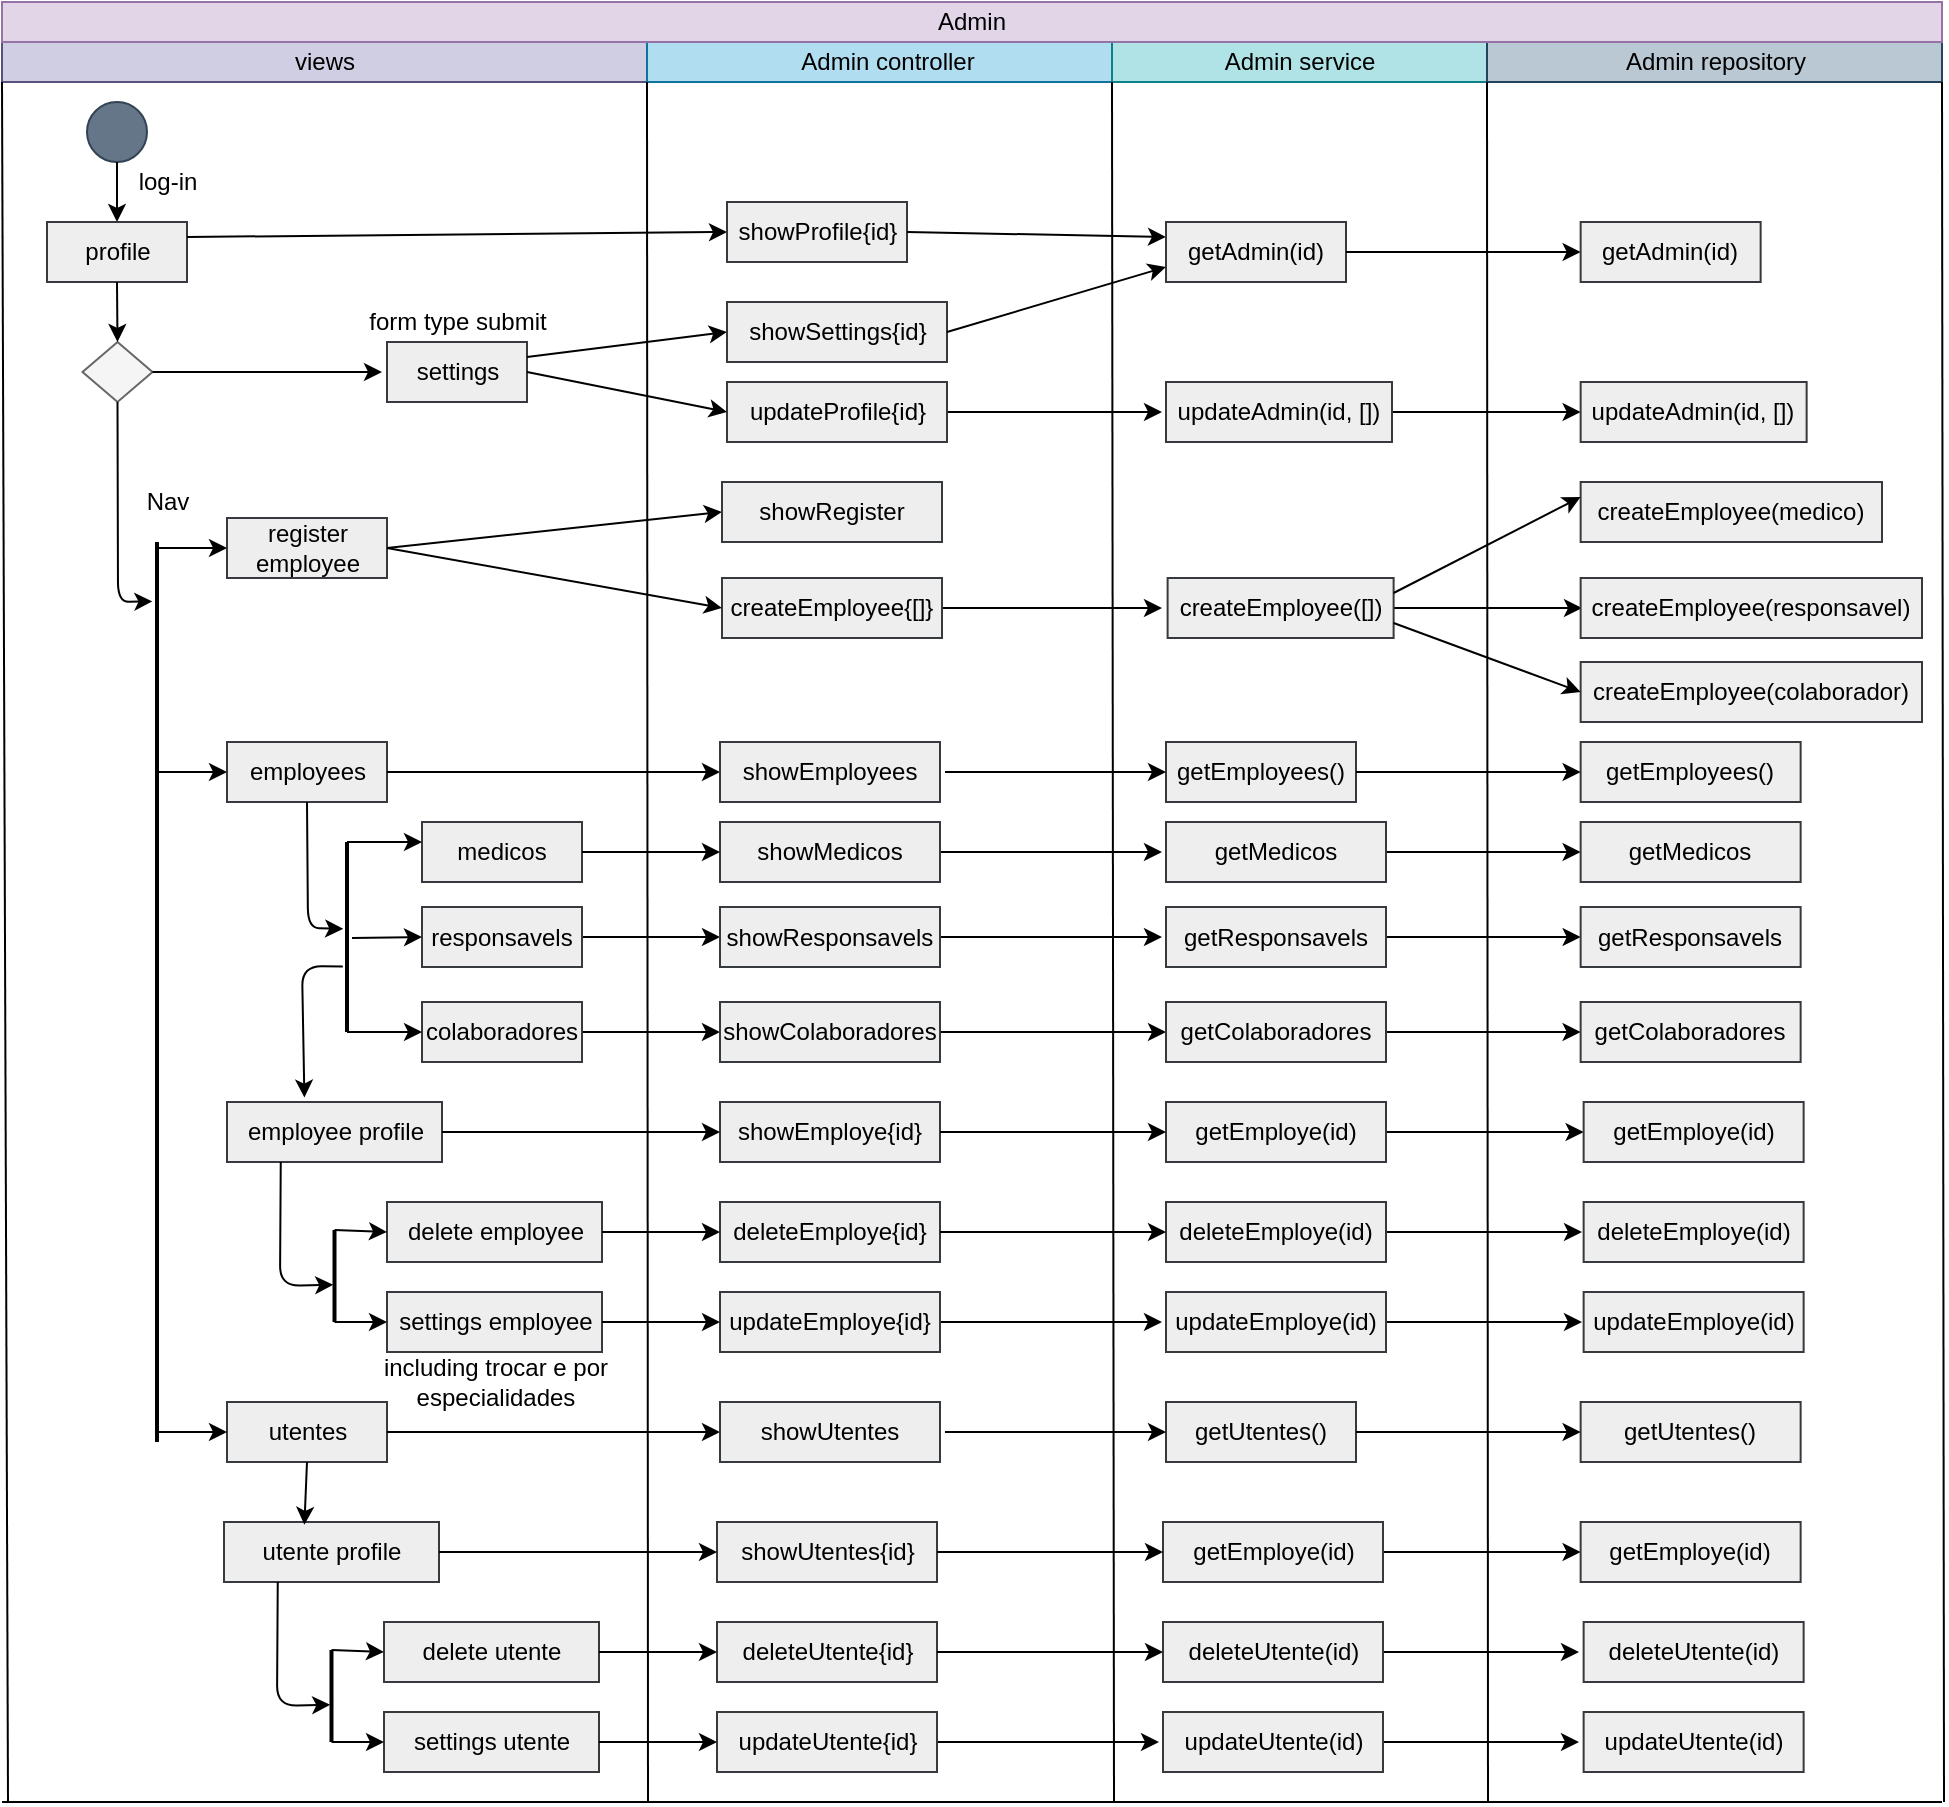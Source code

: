 <mxfile version="14.4.3" type="device"><diagram id="2-phi9sYrRjVBP8MSBGo" name="Page-1"><mxGraphModel dx="1730" dy="913" grid="1" gridSize="10" guides="1" tooltips="1" connect="1" arrows="1" fold="1" page="1" pageScale="1" pageWidth="980" pageHeight="1390" math="0" shadow="0"><root><mxCell id="0"/><mxCell id="1" parent="0"/><mxCell id="h5SkkBFvqVnmK_SOStSr-1" value="" style="ellipse;whiteSpace=wrap;html=1;aspect=fixed;fillColor=#647687;strokeColor=#314354;fontColor=#ffffff;" parent="1" vertex="1"><mxGeometry x="47.5" y="70" width="30" height="30" as="geometry"/></mxCell><mxCell id="h5SkkBFvqVnmK_SOStSr-2" value="" style="endArrow=classic;html=1;exitX=0.5;exitY=1;exitDx=0;exitDy=0;" parent="1" source="h5SkkBFvqVnmK_SOStSr-1" target="h5SkkBFvqVnmK_SOStSr-11" edge="1"><mxGeometry width="50" height="50" relative="1" as="geometry"><mxPoint x="177.5" y="290" as="sourcePoint"/><mxPoint x="62.5" y="170" as="targetPoint"/></mxGeometry></mxCell><mxCell id="h5SkkBFvqVnmK_SOStSr-5" value="log-in" style="text;html=1;strokeColor=none;fillColor=none;align=center;verticalAlign=middle;whiteSpace=wrap;rounded=0;" parent="1" vertex="1"><mxGeometry x="67.5" y="100" width="40" height="20" as="geometry"/></mxCell><mxCell id="h5SkkBFvqVnmK_SOStSr-11" value="profile" style="text;html=1;align=center;verticalAlign=middle;whiteSpace=wrap;rounded=0;fillColor=#eeeeee;strokeColor=#36393d;" parent="1" vertex="1"><mxGeometry x="27.5" y="130" width="70" height="30" as="geometry"/></mxCell><mxCell id="h5SkkBFvqVnmK_SOStSr-15" value="settings" style="text;html=1;align=center;verticalAlign=middle;whiteSpace=wrap;rounded=0;fillColor=#eeeeee;strokeColor=#36393d;" parent="1" vertex="1"><mxGeometry x="197.5" y="190" width="70" height="30" as="geometry"/></mxCell><mxCell id="h5SkkBFvqVnmK_SOStSr-22" value="employees" style="text;html=1;align=center;verticalAlign=middle;whiteSpace=wrap;rounded=0;fillColor=#eeeeee;strokeColor=#36393d;" parent="1" vertex="1"><mxGeometry x="117.5" y="390" width="80" height="30" as="geometry"/></mxCell><mxCell id="h5SkkBFvqVnmK_SOStSr-25" value="Nav" style="text;html=1;strokeColor=none;fillColor=none;align=center;verticalAlign=middle;whiteSpace=wrap;rounded=0;" parent="1" vertex="1"><mxGeometry x="67.5" y="260" width="40" height="20" as="geometry"/></mxCell><mxCell id="yIxv5fbwPYmy6-Yuywqu-2" value="" style="rhombus;whiteSpace=wrap;html=1;fillColor=#f5f5f5;strokeColor=#666666;fontColor=#333333;" parent="1" vertex="1"><mxGeometry x="45.25" y="190" width="35" height="30" as="geometry"/></mxCell><mxCell id="yIxv5fbwPYmy6-Yuywqu-3" value="" style="endArrow=classic;html=1;exitX=0.5;exitY=1;exitDx=0;exitDy=0;entryX=0.5;entryY=0;entryDx=0;entryDy=0;" parent="1" source="h5SkkBFvqVnmK_SOStSr-11" target="yIxv5fbwPYmy6-Yuywqu-2" edge="1"><mxGeometry width="50" height="50" relative="1" as="geometry"><mxPoint x="447.5" y="320" as="sourcePoint"/><mxPoint x="497.5" y="270" as="targetPoint"/></mxGeometry></mxCell><mxCell id="yIxv5fbwPYmy6-Yuywqu-4" value="" style="endArrow=classic;html=1;exitX=1;exitY=0.5;exitDx=0;exitDy=0;" parent="1" source="yIxv5fbwPYmy6-Yuywqu-2" edge="1"><mxGeometry width="50" height="50" relative="1" as="geometry"><mxPoint x="447.75" y="280" as="sourcePoint"/><mxPoint x="195" y="205" as="targetPoint"/></mxGeometry></mxCell><mxCell id="yIxv5fbwPYmy6-Yuywqu-5" value="" style="endArrow=classic;html=1;exitX=0.5;exitY=1;exitDx=0;exitDy=0;entryX=0.066;entryY=0.73;entryDx=0;entryDy=0;entryPerimeter=0;" parent="1" source="yIxv5fbwPYmy6-Yuywqu-2" edge="1" target="yIxv5fbwPYmy6-Yuywqu-85"><mxGeometry width="50" height="50" relative="1" as="geometry"><mxPoint x="447.5" y="320" as="sourcePoint"/><mxPoint x="77.5" y="550" as="targetPoint"/><Array as="points"><mxPoint x="63" y="320"/></Array></mxGeometry></mxCell><mxCell id="yIxv5fbwPYmy6-Yuywqu-12" value="&lt;font&gt;views&lt;/font&gt;" style="text;html=1;strokeColor=#56517e;align=center;verticalAlign=middle;whiteSpace=wrap;rounded=0;fillColor=#d0cee2;" parent="1" vertex="1"><mxGeometry x="5" y="40" width="322.5" height="20" as="geometry"/></mxCell><mxCell id="yIxv5fbwPYmy6-Yuywqu-13" value="Admin controller" style="text;html=1;strokeColor=#10739e;align=center;verticalAlign=middle;whiteSpace=wrap;rounded=0;fillColor=#b1ddf0;" parent="1" vertex="1"><mxGeometry x="327.5" y="40" width="240" height="20" as="geometry"/></mxCell><mxCell id="yIxv5fbwPYmy6-Yuywqu-14" value="Admin service" style="text;html=1;strokeColor=#0e8088;align=center;verticalAlign=middle;whiteSpace=wrap;rounded=0;fillColor=#b0e3e6;" parent="1" vertex="1"><mxGeometry x="560" y="40" width="187.5" height="20" as="geometry"/></mxCell><mxCell id="yIxv5fbwPYmy6-Yuywqu-15" value="Admin repository" style="text;html=1;strokeColor=#23445d;align=center;verticalAlign=middle;whiteSpace=wrap;rounded=0;fillColor=#bac8d3;" parent="1" vertex="1"><mxGeometry x="747.5" y="40" width="227.5" height="20" as="geometry"/></mxCell><mxCell id="yIxv5fbwPYmy6-Yuywqu-16" value="" style="endArrow=classic;html=1;fontColor=#000000;exitX=1;exitY=0.25;exitDx=0;exitDy=0;entryX=0;entryY=0.5;entryDx=0;entryDy=0;" parent="1" source="h5SkkBFvqVnmK_SOStSr-11" target="yIxv5fbwPYmy6-Yuywqu-17" edge="1"><mxGeometry width="50" height="50" relative="1" as="geometry"><mxPoint x="417.5" y="270" as="sourcePoint"/><mxPoint x="327.5" y="130" as="targetPoint"/></mxGeometry></mxCell><mxCell id="yIxv5fbwPYmy6-Yuywqu-17" value="showProfile{id}" style="text;html=1;align=center;verticalAlign=middle;whiteSpace=wrap;rounded=0;fillColor=#eeeeee;strokeColor=#36393d;" parent="1" vertex="1"><mxGeometry x="367.5" y="120" width="90" height="30" as="geometry"/></mxCell><mxCell id="yIxv5fbwPYmy6-Yuywqu-18" value="" style="endArrow=classic;html=1;fontColor=#000000;exitX=1;exitY=0.5;exitDx=0;exitDy=0;entryX=0;entryY=0.25;entryDx=0;entryDy=0;" parent="1" source="yIxv5fbwPYmy6-Yuywqu-17" target="yIxv5fbwPYmy6-Yuywqu-19" edge="1"><mxGeometry width="50" height="50" relative="1" as="geometry"><mxPoint x="457.5" y="270" as="sourcePoint"/><mxPoint x="527.5" y="135" as="targetPoint"/></mxGeometry></mxCell><mxCell id="yIxv5fbwPYmy6-Yuywqu-19" value="getAdmin(id)" style="text;html=1;align=center;verticalAlign=middle;whiteSpace=wrap;rounded=0;fillColor=#eeeeee;strokeColor=#36393d;" parent="1" vertex="1"><mxGeometry x="587" y="130" width="90" height="30" as="geometry"/></mxCell><mxCell id="yIxv5fbwPYmy6-Yuywqu-21" value="" style="endArrow=classic;html=1;fontColor=#000000;exitX=1;exitY=0.5;exitDx=0;exitDy=0;entryX=0;entryY=0.5;entryDx=0;entryDy=0;" parent="1" source="yIxv5fbwPYmy6-Yuywqu-19" target="yIxv5fbwPYmy6-Yuywqu-61" edge="1"><mxGeometry width="50" height="50" relative="1" as="geometry"><mxPoint x="530" y="145" as="sourcePoint"/><mxPoint x="750" y="145" as="targetPoint"/></mxGeometry></mxCell><mxCell id="yIxv5fbwPYmy6-Yuywqu-22" value="" style="endArrow=none;html=1;fontColor=#000000;exitX=0;exitY=1;exitDx=0;exitDy=0;" parent="1" source="yIxv5fbwPYmy6-Yuywqu-13" edge="1"><mxGeometry width="50" height="50" relative="1" as="geometry"><mxPoint x="457.5" y="270" as="sourcePoint"/><mxPoint x="328" y="920" as="targetPoint"/></mxGeometry></mxCell><mxCell id="yIxv5fbwPYmy6-Yuywqu-26" value="showSettings{id}" style="text;html=1;align=center;verticalAlign=middle;whiteSpace=wrap;rounded=0;fillColor=#eeeeee;strokeColor=#36393d;" parent="1" vertex="1"><mxGeometry x="367.5" y="170" width="110" height="30" as="geometry"/></mxCell><mxCell id="yIxv5fbwPYmy6-Yuywqu-27" value="" style="endArrow=classic;html=1;fontColor=#000000;exitX=1;exitY=0.25;exitDx=0;exitDy=0;entryX=0;entryY=0.5;entryDx=0;entryDy=0;" parent="1" source="h5SkkBFvqVnmK_SOStSr-15" target="yIxv5fbwPYmy6-Yuywqu-26" edge="1"><mxGeometry width="50" height="50" relative="1" as="geometry"><mxPoint x="457.5" y="270" as="sourcePoint"/><mxPoint x="507.5" y="220" as="targetPoint"/></mxGeometry></mxCell><mxCell id="yIxv5fbwPYmy6-Yuywqu-28" value="" style="endArrow=classic;html=1;fontColor=#000000;exitX=1;exitY=0.5;exitDx=0;exitDy=0;entryX=0;entryY=0.75;entryDx=0;entryDy=0;" parent="1" source="yIxv5fbwPYmy6-Yuywqu-26" target="yIxv5fbwPYmy6-Yuywqu-19" edge="1"><mxGeometry width="50" height="50" relative="1" as="geometry"><mxPoint x="540" y="185" as="sourcePoint"/><mxPoint x="570" y="220" as="targetPoint"/></mxGeometry></mxCell><mxCell id="Un287CKuBhfxchyGyEUu-1" style="edgeStyle=orthogonalEdgeStyle;rounded=0;orthogonalLoop=1;jettySize=auto;html=1;" edge="1" parent="1" source="yIxv5fbwPYmy6-Yuywqu-30"><mxGeometry relative="1" as="geometry"><mxPoint x="585" y="225" as="targetPoint"/></mxGeometry></mxCell><mxCell id="yIxv5fbwPYmy6-Yuywqu-30" value="updateProfile{id}" style="text;html=1;align=center;verticalAlign=middle;whiteSpace=wrap;rounded=0;fillColor=#eeeeee;strokeColor=#36393d;" parent="1" vertex="1"><mxGeometry x="367.5" y="210" width="110" height="30" as="geometry"/></mxCell><mxCell id="yIxv5fbwPYmy6-Yuywqu-31" value="" style="endArrow=classic;html=1;fontColor=#000000;exitX=1;exitY=0.5;exitDx=0;exitDy=0;entryX=0;entryY=0.5;entryDx=0;entryDy=0;" parent="1" source="h5SkkBFvqVnmK_SOStSr-15" target="yIxv5fbwPYmy6-Yuywqu-30" edge="1"><mxGeometry width="50" height="50" relative="1" as="geometry"><mxPoint x="457.5" y="270" as="sourcePoint"/><mxPoint x="507.5" y="220" as="targetPoint"/></mxGeometry></mxCell><mxCell id="Un287CKuBhfxchyGyEUu-2" style="edgeStyle=orthogonalEdgeStyle;rounded=0;orthogonalLoop=1;jettySize=auto;html=1;entryX=0;entryY=0.5;entryDx=0;entryDy=0;" edge="1" parent="1" source="yIxv5fbwPYmy6-Yuywqu-32" target="Un287CKuBhfxchyGyEUu-3"><mxGeometry relative="1" as="geometry"><mxPoint x="785" y="225" as="targetPoint"/></mxGeometry></mxCell><mxCell id="yIxv5fbwPYmy6-Yuywqu-32" value="updateAdmin(id, [])" style="text;html=1;align=center;verticalAlign=middle;whiteSpace=wrap;rounded=0;fillColor=#eeeeee;strokeColor=#36393d;" parent="1" vertex="1"><mxGeometry x="587" y="210" width="113" height="30" as="geometry"/></mxCell><mxCell id="yIxv5fbwPYmy6-Yuywqu-36" value="form type submit" style="text;html=1;strokeColor=none;fillColor=none;align=center;verticalAlign=middle;whiteSpace=wrap;rounded=0;fontColor=#000000;" parent="1" vertex="1"><mxGeometry x="182.5" y="170" width="100" height="20" as="geometry"/></mxCell><mxCell id="yIxv5fbwPYmy6-Yuywqu-61" value="getAdmin(id)" style="text;html=1;align=center;verticalAlign=middle;whiteSpace=wrap;rounded=0;fillColor=#eeeeee;strokeColor=#36393d;" parent="1" vertex="1"><mxGeometry x="794.32" y="130" width="90" height="30" as="geometry"/></mxCell><mxCell id="yIxv5fbwPYmy6-Yuywqu-67" value="" style="endArrow=none;html=1;fontColor=#000000;exitX=0;exitY=1;exitDx=0;exitDy=0;" parent="1" edge="1"><mxGeometry width="50" height="50" relative="1" as="geometry"><mxPoint x="560" y="60" as="sourcePoint"/><mxPoint x="561" y="920" as="targetPoint"/></mxGeometry></mxCell><mxCell id="yIxv5fbwPYmy6-Yuywqu-68" value="" style="endArrow=none;html=1;fontColor=#000000;exitX=0;exitY=1;exitDx=0;exitDy=0;" parent="1" edge="1"><mxGeometry width="50" height="50" relative="1" as="geometry"><mxPoint x="747.5" y="60" as="sourcePoint"/><mxPoint x="748" y="920" as="targetPoint"/></mxGeometry></mxCell><mxCell id="yIxv5fbwPYmy6-Yuywqu-69" value="" style="endArrow=none;html=1;fontColor=#000000;exitX=0;exitY=1;exitDx=0;exitDy=0;" parent="1" edge="1"><mxGeometry width="50" height="50" relative="1" as="geometry"><mxPoint x="975" y="60" as="sourcePoint"/><mxPoint x="976" y="920" as="targetPoint"/></mxGeometry></mxCell><mxCell id="yIxv5fbwPYmy6-Yuywqu-70" value="" style="endArrow=none;html=1;fontColor=#000000;exitX=0;exitY=1;exitDx=0;exitDy=0;" parent="1" edge="1"><mxGeometry width="50" height="50" relative="1" as="geometry"><mxPoint x="5" y="60" as="sourcePoint"/><mxPoint x="8" y="920" as="targetPoint"/></mxGeometry></mxCell><mxCell id="yIxv5fbwPYmy6-Yuywqu-85" value="" style="line;strokeWidth=2;direction=south;html=1;" parent="1" vertex="1"><mxGeometry x="77.5" y="290" width="10" height="450" as="geometry"/></mxCell><mxCell id="yIxv5fbwPYmy6-Yuywqu-120" value="" style="endArrow=classic;html=1;fontColor=#000000;entryX=0;entryY=0.5;entryDx=0;entryDy=0;" parent="1" target="h5SkkBFvqVnmK_SOStSr-22" edge="1"><mxGeometry width="50" height="50" relative="1" as="geometry"><mxPoint x="83" y="405" as="sourcePoint"/><mxPoint x="496.5" y="390" as="targetPoint"/></mxGeometry></mxCell><mxCell id="yIxv5fbwPYmy6-Yuywqu-121" value="" style="endArrow=classic;html=1;fontColor=#000000;exitX=1;exitY=0.5;exitDx=0;exitDy=0;entryX=0;entryY=0.5;entryDx=0;entryDy=0;" parent="1" source="h5SkkBFvqVnmK_SOStSr-22" target="yIxv5fbwPYmy6-Yuywqu-122" edge="1"><mxGeometry width="50" height="50" relative="1" as="geometry"><mxPoint x="446.5" y="440" as="sourcePoint"/><mxPoint x="356.5" y="405" as="targetPoint"/></mxGeometry></mxCell><mxCell id="yIxv5fbwPYmy6-Yuywqu-122" value="showEmployees" style="text;html=1;align=center;verticalAlign=middle;whiteSpace=wrap;rounded=0;fillColor=#eeeeee;strokeColor=#36393d;" parent="1" vertex="1"><mxGeometry x="364" y="390" width="110" height="30" as="geometry"/></mxCell><mxCell id="yIxv5fbwPYmy6-Yuywqu-124" value="getEmployees()" style="text;html=1;align=center;verticalAlign=middle;whiteSpace=wrap;rounded=0;fillColor=#eeeeee;strokeColor=#36393d;" parent="1" vertex="1"><mxGeometry x="587" y="390" width="95" height="30" as="geometry"/></mxCell><mxCell id="yIxv5fbwPYmy6-Yuywqu-125" value="" style="endArrow=classic;html=1;fontColor=#000000;entryX=0;entryY=0.5;entryDx=0;entryDy=0;" parent="1" target="yIxv5fbwPYmy6-Yuywqu-124" edge="1"><mxGeometry width="50" height="50" relative="1" as="geometry"><mxPoint x="476.5" y="405" as="sourcePoint"/><mxPoint x="549" y="300" as="targetPoint"/></mxGeometry></mxCell><mxCell id="yIxv5fbwPYmy6-Yuywqu-126" value="getEmployees()" style="text;html=1;align=center;verticalAlign=middle;whiteSpace=wrap;rounded=0;fillColor=#eeeeee;strokeColor=#36393d;" parent="1" vertex="1"><mxGeometry x="794.32" y="390" width="110" height="30" as="geometry"/></mxCell><mxCell id="yIxv5fbwPYmy6-Yuywqu-127" value="" style="endArrow=classic;html=1;fontColor=#000000;exitX=1;exitY=0.5;exitDx=0;exitDy=0;entryX=0;entryY=0.5;entryDx=0;entryDy=0;" parent="1" source="yIxv5fbwPYmy6-Yuywqu-124" target="yIxv5fbwPYmy6-Yuywqu-126" edge="1"><mxGeometry width="50" height="50" relative="1" as="geometry"><mxPoint x="499" y="350" as="sourcePoint"/><mxPoint x="549" y="300" as="targetPoint"/></mxGeometry></mxCell><mxCell id="yIxv5fbwPYmy6-Yuywqu-205" value="" style="endArrow=none;html=1;fontColor=#000000;" parent="1" edge="1"><mxGeometry width="50" height="50" relative="1" as="geometry"><mxPoint x="5" y="920" as="sourcePoint"/><mxPoint x="975" y="920" as="targetPoint"/></mxGeometry></mxCell><mxCell id="yIxv5fbwPYmy6-Yuywqu-206" value="Admin" style="text;html=1;strokeColor=#9673a6;fillColor=#e1d5e7;align=center;verticalAlign=middle;whiteSpace=wrap;rounded=0;" parent="1" vertex="1"><mxGeometry x="5" y="20" width="970" height="20" as="geometry"/></mxCell><mxCell id="Un287CKuBhfxchyGyEUu-3" value="updateAdmin(id, [])" style="text;html=1;align=center;verticalAlign=middle;whiteSpace=wrap;rounded=0;fillColor=#eeeeee;strokeColor=#36393d;" vertex="1" parent="1"><mxGeometry x="794.32" y="210" width="113" height="30" as="geometry"/></mxCell><mxCell id="Un287CKuBhfxchyGyEUu-13" value="register employee" style="text;html=1;align=center;verticalAlign=middle;whiteSpace=wrap;rounded=0;fillColor=#eeeeee;strokeColor=#36393d;" vertex="1" parent="1"><mxGeometry x="117.5" y="278" width="80" height="30" as="geometry"/></mxCell><mxCell id="Un287CKuBhfxchyGyEUu-15" value="" style="endArrow=classic;html=1;fontColor=#000000;entryX=0;entryY=0.5;entryDx=0;entryDy=0;" edge="1" parent="1" target="Un287CKuBhfxchyGyEUu-13"><mxGeometry width="50" height="50" relative="1" as="geometry"><mxPoint x="83" y="293" as="sourcePoint"/><mxPoint x="496.5" y="278" as="targetPoint"/></mxGeometry></mxCell><mxCell id="Un287CKuBhfxchyGyEUu-16" value="" style="endArrow=classic;html=1;fontColor=#000000;exitX=1;exitY=0.5;exitDx=0;exitDy=0;entryX=0;entryY=0.5;entryDx=0;entryDy=0;" edge="1" parent="1" source="Un287CKuBhfxchyGyEUu-13" target="Un287CKuBhfxchyGyEUu-17"><mxGeometry width="50" height="50" relative="1" as="geometry"><mxPoint x="446.5" y="328" as="sourcePoint"/><mxPoint x="356.5" y="293" as="targetPoint"/></mxGeometry></mxCell><mxCell id="Un287CKuBhfxchyGyEUu-17" value="showRegister" style="text;html=1;align=center;verticalAlign=middle;whiteSpace=wrap;rounded=0;fillColor=#eeeeee;strokeColor=#36393d;" vertex="1" parent="1"><mxGeometry x="365" y="260" width="110" height="30" as="geometry"/></mxCell><mxCell id="Un287CKuBhfxchyGyEUu-28" style="edgeStyle=orthogonalEdgeStyle;rounded=0;orthogonalLoop=1;jettySize=auto;html=1;" edge="1" parent="1" source="Un287CKuBhfxchyGyEUu-24"><mxGeometry relative="1" as="geometry"><mxPoint x="585" y="323" as="targetPoint"/></mxGeometry></mxCell><mxCell id="Un287CKuBhfxchyGyEUu-24" value="createEmployee{[]}" style="text;html=1;align=center;verticalAlign=middle;whiteSpace=wrap;rounded=0;fillColor=#eeeeee;strokeColor=#36393d;" vertex="1" parent="1"><mxGeometry x="365" y="308" width="110" height="30" as="geometry"/></mxCell><mxCell id="Un287CKuBhfxchyGyEUu-26" value="" style="endArrow=classic;html=1;exitX=1;exitY=0.5;exitDx=0;exitDy=0;entryX=0;entryY=0.5;entryDx=0;entryDy=0;" edge="1" parent="1" source="Un287CKuBhfxchyGyEUu-13" target="Un287CKuBhfxchyGyEUu-24"><mxGeometry width="50" height="50" relative="1" as="geometry"><mxPoint x="455" y="320" as="sourcePoint"/><mxPoint x="505" y="270" as="targetPoint"/></mxGeometry></mxCell><mxCell id="Un287CKuBhfxchyGyEUu-31" style="edgeStyle=orthogonalEdgeStyle;rounded=0;orthogonalLoop=1;jettySize=auto;html=1;entryX=0.004;entryY=0.5;entryDx=0;entryDy=0;entryPerimeter=0;" edge="1" parent="1" source="Un287CKuBhfxchyGyEUu-27" target="Un287CKuBhfxchyGyEUu-32"><mxGeometry relative="1" as="geometry"><mxPoint x="785" y="323" as="targetPoint"/></mxGeometry></mxCell><mxCell id="Un287CKuBhfxchyGyEUu-27" value="createEmployee([])" style="text;html=1;align=center;verticalAlign=middle;whiteSpace=wrap;rounded=0;fillColor=#eeeeee;strokeColor=#36393d;" vertex="1" parent="1"><mxGeometry x="587.81" y="308" width="113" height="30" as="geometry"/></mxCell><mxCell id="Un287CKuBhfxchyGyEUu-30" value="createEmployee(medico)" style="text;html=1;align=center;verticalAlign=middle;whiteSpace=wrap;rounded=0;fillColor=#eeeeee;strokeColor=#36393d;" vertex="1" parent="1"><mxGeometry x="794.32" y="260" width="150.68" height="30" as="geometry"/></mxCell><mxCell id="Un287CKuBhfxchyGyEUu-32" value="createEmployee(responsavel)" style="text;html=1;align=center;verticalAlign=middle;whiteSpace=wrap;rounded=0;fillColor=#eeeeee;strokeColor=#36393d;" vertex="1" parent="1"><mxGeometry x="794.32" y="308" width="170.68" height="30" as="geometry"/></mxCell><mxCell id="Un287CKuBhfxchyGyEUu-33" value="createEmployee(colaborador)" style="text;html=1;align=center;verticalAlign=middle;whiteSpace=wrap;rounded=0;fillColor=#eeeeee;strokeColor=#36393d;" vertex="1" parent="1"><mxGeometry x="794.32" y="350" width="170.68" height="30" as="geometry"/></mxCell><mxCell id="Un287CKuBhfxchyGyEUu-34" value="" style="endArrow=classic;html=1;exitX=1;exitY=0.25;exitDx=0;exitDy=0;entryX=0;entryY=0.25;entryDx=0;entryDy=0;" edge="1" parent="1" source="Un287CKuBhfxchyGyEUu-27" target="Un287CKuBhfxchyGyEUu-30"><mxGeometry width="50" height="50" relative="1" as="geometry"><mxPoint x="605" y="330" as="sourcePoint"/><mxPoint x="655" y="280" as="targetPoint"/></mxGeometry></mxCell><mxCell id="Un287CKuBhfxchyGyEUu-35" value="" style="endArrow=classic;html=1;exitX=1;exitY=0.75;exitDx=0;exitDy=0;entryX=0;entryY=0.5;entryDx=0;entryDy=0;" edge="1" parent="1" source="Un287CKuBhfxchyGyEUu-27" target="Un287CKuBhfxchyGyEUu-33"><mxGeometry width="50" height="50" relative="1" as="geometry"><mxPoint x="605" y="330" as="sourcePoint"/><mxPoint x="655" y="280" as="targetPoint"/></mxGeometry></mxCell><mxCell id="Un287CKuBhfxchyGyEUu-37" value="" style="line;strokeWidth=2;direction=south;html=1;" vertex="1" parent="1"><mxGeometry x="172.5" y="440" width="10" height="95" as="geometry"/></mxCell><mxCell id="Un287CKuBhfxchyGyEUu-38" value="medicos" style="text;html=1;align=center;verticalAlign=middle;whiteSpace=wrap;rounded=0;fillColor=#eeeeee;strokeColor=#36393d;" vertex="1" parent="1"><mxGeometry x="215" y="430" width="80" height="30" as="geometry"/></mxCell><mxCell id="Un287CKuBhfxchyGyEUu-55" style="edgeStyle=orthogonalEdgeStyle;rounded=0;orthogonalLoop=1;jettySize=auto;html=1;entryX=0;entryY=0.5;entryDx=0;entryDy=0;" edge="1" parent="1" source="Un287CKuBhfxchyGyEUu-39" target="Un287CKuBhfxchyGyEUu-46"><mxGeometry relative="1" as="geometry"/></mxCell><mxCell id="Un287CKuBhfxchyGyEUu-39" value="responsavels" style="text;html=1;align=center;verticalAlign=middle;whiteSpace=wrap;rounded=0;fillColor=#eeeeee;strokeColor=#36393d;" vertex="1" parent="1"><mxGeometry x="215" y="472.5" width="80" height="30" as="geometry"/></mxCell><mxCell id="Un287CKuBhfxchyGyEUu-56" style="edgeStyle=orthogonalEdgeStyle;rounded=0;orthogonalLoop=1;jettySize=auto;html=1;entryX=0;entryY=0.5;entryDx=0;entryDy=0;" edge="1" parent="1" source="Un287CKuBhfxchyGyEUu-40" target="Un287CKuBhfxchyGyEUu-47"><mxGeometry relative="1" as="geometry"/></mxCell><mxCell id="Un287CKuBhfxchyGyEUu-40" value="colaboradores" style="text;html=1;align=center;verticalAlign=middle;whiteSpace=wrap;rounded=0;fillColor=#eeeeee;strokeColor=#36393d;" vertex="1" parent="1"><mxGeometry x="215" y="520" width="80" height="30" as="geometry"/></mxCell><mxCell id="Un287CKuBhfxchyGyEUu-41" value="" style="endArrow=classic;html=1;exitX=0.5;exitY=1;exitDx=0;exitDy=0;entryX=0.457;entryY=0.69;entryDx=0;entryDy=0;entryPerimeter=0;" edge="1" parent="1" source="h5SkkBFvqVnmK_SOStSr-22" target="Un287CKuBhfxchyGyEUu-37"><mxGeometry width="50" height="50" relative="1" as="geometry"><mxPoint x="157.5" y="430" as="sourcePoint"/><mxPoint x="535" y="420" as="targetPoint"/><Array as="points"><mxPoint x="158" y="483"/></Array></mxGeometry></mxCell><mxCell id="Un287CKuBhfxchyGyEUu-42" value="" style="endArrow=classic;html=1;exitX=0;exitY=0.5;exitDx=0;exitDy=0;exitPerimeter=0;" edge="1" parent="1" source="Un287CKuBhfxchyGyEUu-37"><mxGeometry width="50" height="50" relative="1" as="geometry"><mxPoint x="485" y="470" as="sourcePoint"/><mxPoint x="215" y="440" as="targetPoint"/></mxGeometry></mxCell><mxCell id="Un287CKuBhfxchyGyEUu-43" value="" style="endArrow=classic;html=1;entryX=0;entryY=0.5;entryDx=0;entryDy=0;" edge="1" parent="1" target="Un287CKuBhfxchyGyEUu-39"><mxGeometry width="50" height="50" relative="1" as="geometry"><mxPoint x="180" y="488" as="sourcePoint"/><mxPoint x="535" y="410" as="targetPoint"/></mxGeometry></mxCell><mxCell id="Un287CKuBhfxchyGyEUu-44" value="" style="endArrow=classic;html=1;exitX=1;exitY=0.5;exitDx=0;exitDy=0;exitPerimeter=0;entryX=0;entryY=0.5;entryDx=0;entryDy=0;" edge="1" parent="1" source="Un287CKuBhfxchyGyEUu-37" target="Un287CKuBhfxchyGyEUu-40"><mxGeometry width="50" height="50" relative="1" as="geometry"><mxPoint x="485" y="470" as="sourcePoint"/><mxPoint x="535" y="420" as="targetPoint"/></mxGeometry></mxCell><mxCell id="Un287CKuBhfxchyGyEUu-57" style="edgeStyle=orthogonalEdgeStyle;rounded=0;orthogonalLoop=1;jettySize=auto;html=1;" edge="1" parent="1" source="Un287CKuBhfxchyGyEUu-45"><mxGeometry relative="1" as="geometry"><mxPoint x="585" y="445" as="targetPoint"/></mxGeometry></mxCell><mxCell id="Un287CKuBhfxchyGyEUu-45" value="showMedicos" style="text;html=1;align=center;verticalAlign=middle;whiteSpace=wrap;rounded=0;fillColor=#eeeeee;strokeColor=#36393d;" vertex="1" parent="1"><mxGeometry x="364" y="430" width="110" height="30" as="geometry"/></mxCell><mxCell id="Un287CKuBhfxchyGyEUu-58" style="edgeStyle=orthogonalEdgeStyle;rounded=0;orthogonalLoop=1;jettySize=auto;html=1;" edge="1" parent="1" source="Un287CKuBhfxchyGyEUu-46"><mxGeometry relative="1" as="geometry"><mxPoint x="585" y="487.5" as="targetPoint"/></mxGeometry></mxCell><mxCell id="Un287CKuBhfxchyGyEUu-46" value="showResponsavels" style="text;html=1;align=center;verticalAlign=middle;whiteSpace=wrap;rounded=0;fillColor=#eeeeee;strokeColor=#36393d;" vertex="1" parent="1"><mxGeometry x="364" y="472.5" width="110" height="30" as="geometry"/></mxCell><mxCell id="Un287CKuBhfxchyGyEUu-59" style="edgeStyle=orthogonalEdgeStyle;rounded=0;orthogonalLoop=1;jettySize=auto;html=1;entryX=0;entryY=0.5;entryDx=0;entryDy=0;" edge="1" parent="1" source="Un287CKuBhfxchyGyEUu-47" target="Un287CKuBhfxchyGyEUu-50"><mxGeometry relative="1" as="geometry"/></mxCell><mxCell id="Un287CKuBhfxchyGyEUu-47" value="showColaboradores" style="text;html=1;align=center;verticalAlign=middle;whiteSpace=wrap;rounded=0;fillColor=#eeeeee;strokeColor=#36393d;" vertex="1" parent="1"><mxGeometry x="364" y="520" width="110" height="30" as="geometry"/></mxCell><mxCell id="Un287CKuBhfxchyGyEUu-60" style="edgeStyle=orthogonalEdgeStyle;rounded=0;orthogonalLoop=1;jettySize=auto;html=1;entryX=0;entryY=0.5;entryDx=0;entryDy=0;" edge="1" parent="1" source="Un287CKuBhfxchyGyEUu-48" target="Un287CKuBhfxchyGyEUu-51"><mxGeometry relative="1" as="geometry"/></mxCell><mxCell id="Un287CKuBhfxchyGyEUu-48" value="getMedicos" style="text;html=1;align=center;verticalAlign=middle;whiteSpace=wrap;rounded=0;fillColor=#eeeeee;strokeColor=#36393d;" vertex="1" parent="1"><mxGeometry x="587" y="430" width="110" height="30" as="geometry"/></mxCell><mxCell id="Un287CKuBhfxchyGyEUu-61" style="edgeStyle=orthogonalEdgeStyle;rounded=0;orthogonalLoop=1;jettySize=auto;html=1;entryX=0;entryY=0.5;entryDx=0;entryDy=0;" edge="1" parent="1" source="Un287CKuBhfxchyGyEUu-49" target="Un287CKuBhfxchyGyEUu-52"><mxGeometry relative="1" as="geometry"/></mxCell><mxCell id="Un287CKuBhfxchyGyEUu-49" value="getResponsavels" style="text;html=1;align=center;verticalAlign=middle;whiteSpace=wrap;rounded=0;fillColor=#eeeeee;strokeColor=#36393d;" vertex="1" parent="1"><mxGeometry x="587" y="472.5" width="110" height="30" as="geometry"/></mxCell><mxCell id="Un287CKuBhfxchyGyEUu-62" style="edgeStyle=orthogonalEdgeStyle;rounded=0;orthogonalLoop=1;jettySize=auto;html=1;entryX=0;entryY=0.5;entryDx=0;entryDy=0;" edge="1" parent="1" source="Un287CKuBhfxchyGyEUu-50" target="Un287CKuBhfxchyGyEUu-53"><mxGeometry relative="1" as="geometry"/></mxCell><mxCell id="Un287CKuBhfxchyGyEUu-50" value="getColaboradores" style="text;html=1;align=center;verticalAlign=middle;whiteSpace=wrap;rounded=0;fillColor=#eeeeee;strokeColor=#36393d;" vertex="1" parent="1"><mxGeometry x="587" y="520" width="110" height="30" as="geometry"/></mxCell><mxCell id="Un287CKuBhfxchyGyEUu-51" value="getMedicos" style="text;html=1;align=center;verticalAlign=middle;whiteSpace=wrap;rounded=0;fillColor=#eeeeee;strokeColor=#36393d;" vertex="1" parent="1"><mxGeometry x="794.32" y="430" width="110" height="30" as="geometry"/></mxCell><mxCell id="Un287CKuBhfxchyGyEUu-52" value="getResponsavels" style="text;html=1;align=center;verticalAlign=middle;whiteSpace=wrap;rounded=0;fillColor=#eeeeee;strokeColor=#36393d;" vertex="1" parent="1"><mxGeometry x="794.32" y="472.5" width="110" height="30" as="geometry"/></mxCell><mxCell id="Un287CKuBhfxchyGyEUu-53" value="getColaboradores" style="text;html=1;align=center;verticalAlign=middle;whiteSpace=wrap;rounded=0;fillColor=#eeeeee;strokeColor=#36393d;" vertex="1" parent="1"><mxGeometry x="794.32" y="520" width="110" height="30" as="geometry"/></mxCell><mxCell id="Un287CKuBhfxchyGyEUu-54" value="" style="endArrow=classic;html=1;exitX=1;exitY=0.5;exitDx=0;exitDy=0;entryX=0;entryY=0.5;entryDx=0;entryDy=0;" edge="1" parent="1" source="Un287CKuBhfxchyGyEUu-38" target="Un287CKuBhfxchyGyEUu-45"><mxGeometry width="50" height="50" relative="1" as="geometry"><mxPoint x="485" y="440" as="sourcePoint"/><mxPoint x="535" y="390" as="targetPoint"/></mxGeometry></mxCell><mxCell id="Un287CKuBhfxchyGyEUu-74" value="employee profile" style="text;html=1;align=center;verticalAlign=middle;whiteSpace=wrap;rounded=0;fillColor=#eeeeee;strokeColor=#36393d;" vertex="1" parent="1"><mxGeometry x="117.5" y="570" width="107.5" height="30" as="geometry"/></mxCell><mxCell id="Un287CKuBhfxchyGyEUu-75" value="" style="endArrow=classic;html=1;exitX=0.655;exitY=0.71;exitDx=0;exitDy=0;entryX=0.36;entryY=-0.073;entryDx=0;entryDy=0;exitPerimeter=0;entryPerimeter=0;" edge="1" parent="1" source="Un287CKuBhfxchyGyEUu-37" target="Un287CKuBhfxchyGyEUu-74"><mxGeometry width="50" height="50" relative="1" as="geometry"><mxPoint x="535" y="500" as="sourcePoint"/><mxPoint x="485" y="550" as="targetPoint"/><Array as="points"><mxPoint x="155" y="502"/></Array></mxGeometry></mxCell><mxCell id="Un287CKuBhfxchyGyEUu-76" value="delete employee" style="text;html=1;align=center;verticalAlign=middle;whiteSpace=wrap;rounded=0;fillColor=#eeeeee;strokeColor=#36393d;" vertex="1" parent="1"><mxGeometry x="197.5" y="620" width="107.5" height="30" as="geometry"/></mxCell><mxCell id="Un287CKuBhfxchyGyEUu-77" value="settings employee" style="text;html=1;align=center;verticalAlign=middle;whiteSpace=wrap;rounded=0;fillColor=#eeeeee;strokeColor=#36393d;" vertex="1" parent="1"><mxGeometry x="197.5" y="665" width="107.5" height="30" as="geometry"/></mxCell><mxCell id="Un287CKuBhfxchyGyEUu-78" value="" style="line;strokeWidth=2;direction=south;html=1;" vertex="1" parent="1"><mxGeometry x="166.25" y="634" width="10" height="46" as="geometry"/></mxCell><mxCell id="Un287CKuBhfxchyGyEUu-79" value="" style="endArrow=classic;html=1;exitX=0;exitY=0.5;exitDx=0;exitDy=0;exitPerimeter=0;entryX=0;entryY=0.5;entryDx=0;entryDy=0;" edge="1" parent="1" source="Un287CKuBhfxchyGyEUu-78" target="Un287CKuBhfxchyGyEUu-76"><mxGeometry width="50" height="50" relative="1" as="geometry"><mxPoint x="485" y="620" as="sourcePoint"/><mxPoint x="535" y="570" as="targetPoint"/></mxGeometry></mxCell><mxCell id="Un287CKuBhfxchyGyEUu-80" value="" style="endArrow=classic;html=1;exitX=1;exitY=0.5;exitDx=0;exitDy=0;exitPerimeter=0;entryX=0;entryY=0.5;entryDx=0;entryDy=0;" edge="1" parent="1" source="Un287CKuBhfxchyGyEUu-78" target="Un287CKuBhfxchyGyEUu-77"><mxGeometry width="50" height="50" relative="1" as="geometry"><mxPoint x="485" y="620" as="sourcePoint"/><mxPoint x="535" y="570" as="targetPoint"/></mxGeometry></mxCell><mxCell id="Un287CKuBhfxchyGyEUu-81" value="" style="endArrow=classic;html=1;exitX=0.25;exitY=1;exitDx=0;exitDy=0;entryX=0.596;entryY=0.565;entryDx=0;entryDy=0;entryPerimeter=0;" edge="1" parent="1" source="Un287CKuBhfxchyGyEUu-74" target="Un287CKuBhfxchyGyEUu-78"><mxGeometry width="50" height="50" relative="1" as="geometry"><mxPoint x="485" y="620" as="sourcePoint"/><mxPoint x="535" y="570" as="targetPoint"/><Array as="points"><mxPoint x="144" y="662"/></Array></mxGeometry></mxCell><mxCell id="Un287CKuBhfxchyGyEUu-82" value="showEmploye{id}" style="text;html=1;align=center;verticalAlign=middle;whiteSpace=wrap;rounded=0;fillColor=#eeeeee;strokeColor=#36393d;" vertex="1" parent="1"><mxGeometry x="364" y="570" width="110" height="30" as="geometry"/></mxCell><mxCell id="Un287CKuBhfxchyGyEUu-83" value="deleteEmploye{id}" style="text;html=1;align=center;verticalAlign=middle;whiteSpace=wrap;rounded=0;fillColor=#eeeeee;strokeColor=#36393d;" vertex="1" parent="1"><mxGeometry x="364" y="620" width="110" height="30" as="geometry"/></mxCell><mxCell id="Un287CKuBhfxchyGyEUu-93" style="edgeStyle=orthogonalEdgeStyle;rounded=0;orthogonalLoop=1;jettySize=auto;html=1;" edge="1" parent="1" source="Un287CKuBhfxchyGyEUu-84"><mxGeometry relative="1" as="geometry"><mxPoint x="585" y="680" as="targetPoint"/></mxGeometry></mxCell><mxCell id="Un287CKuBhfxchyGyEUu-84" value="updateEmploye{id}" style="text;html=1;align=center;verticalAlign=middle;whiteSpace=wrap;rounded=0;fillColor=#eeeeee;strokeColor=#36393d;" vertex="1" parent="1"><mxGeometry x="364" y="665" width="110" height="30" as="geometry"/></mxCell><mxCell id="Un287CKuBhfxchyGyEUu-85" value="" style="endArrow=classic;html=1;exitX=1;exitY=0.5;exitDx=0;exitDy=0;entryX=0;entryY=0.5;entryDx=0;entryDy=0;" edge="1" parent="1" source="Un287CKuBhfxchyGyEUu-74" target="Un287CKuBhfxchyGyEUu-82"><mxGeometry width="50" height="50" relative="1" as="geometry"><mxPoint x="485" y="620" as="sourcePoint"/><mxPoint x="535" y="570" as="targetPoint"/></mxGeometry></mxCell><mxCell id="Un287CKuBhfxchyGyEUu-86" value="" style="endArrow=classic;html=1;exitX=1;exitY=0.5;exitDx=0;exitDy=0;entryX=0;entryY=0.5;entryDx=0;entryDy=0;" edge="1" parent="1" source="Un287CKuBhfxchyGyEUu-76" target="Un287CKuBhfxchyGyEUu-83"><mxGeometry width="50" height="50" relative="1" as="geometry"><mxPoint x="485" y="620" as="sourcePoint"/><mxPoint x="535" y="570" as="targetPoint"/></mxGeometry></mxCell><mxCell id="Un287CKuBhfxchyGyEUu-87" value="" style="endArrow=classic;html=1;exitX=1;exitY=0.5;exitDx=0;exitDy=0;entryX=0;entryY=0.5;entryDx=0;entryDy=0;" edge="1" parent="1" source="Un287CKuBhfxchyGyEUu-77" target="Un287CKuBhfxchyGyEUu-84"><mxGeometry width="50" height="50" relative="1" as="geometry"><mxPoint x="485" y="620" as="sourcePoint"/><mxPoint x="535" y="570" as="targetPoint"/></mxGeometry></mxCell><mxCell id="Un287CKuBhfxchyGyEUu-97" style="edgeStyle=orthogonalEdgeStyle;rounded=0;orthogonalLoop=1;jettySize=auto;html=1;entryX=0;entryY=0.5;entryDx=0;entryDy=0;" edge="1" parent="1" source="Un287CKuBhfxchyGyEUu-88" target="Un287CKuBhfxchyGyEUu-94"><mxGeometry relative="1" as="geometry"/></mxCell><mxCell id="Un287CKuBhfxchyGyEUu-88" value="getEmploye(id)" style="text;html=1;align=center;verticalAlign=middle;whiteSpace=wrap;rounded=0;fillColor=#eeeeee;strokeColor=#36393d;" vertex="1" parent="1"><mxGeometry x="587" y="570" width="110" height="30" as="geometry"/></mxCell><mxCell id="Un287CKuBhfxchyGyEUu-98" style="edgeStyle=orthogonalEdgeStyle;rounded=0;orthogonalLoop=1;jettySize=auto;html=1;" edge="1" parent="1" source="Un287CKuBhfxchyGyEUu-89"><mxGeometry relative="1" as="geometry"><mxPoint x="795" y="635" as="targetPoint"/></mxGeometry></mxCell><mxCell id="Un287CKuBhfxchyGyEUu-89" value="deleteEmploye(id)" style="text;html=1;align=center;verticalAlign=middle;whiteSpace=wrap;rounded=0;fillColor=#eeeeee;strokeColor=#36393d;" vertex="1" parent="1"><mxGeometry x="587" y="620" width="110" height="30" as="geometry"/></mxCell><mxCell id="Un287CKuBhfxchyGyEUu-99" style="edgeStyle=orthogonalEdgeStyle;rounded=0;orthogonalLoop=1;jettySize=auto;html=1;" edge="1" parent="1" source="Un287CKuBhfxchyGyEUu-90"><mxGeometry relative="1" as="geometry"><mxPoint x="795" y="680" as="targetPoint"/></mxGeometry></mxCell><mxCell id="Un287CKuBhfxchyGyEUu-90" value="updateEmploye(id)" style="text;html=1;align=center;verticalAlign=middle;whiteSpace=wrap;rounded=0;fillColor=#eeeeee;strokeColor=#36393d;" vertex="1" parent="1"><mxGeometry x="587" y="665" width="110" height="30" as="geometry"/></mxCell><mxCell id="Un287CKuBhfxchyGyEUu-91" value="" style="endArrow=classic;html=1;exitX=1;exitY=0.5;exitDx=0;exitDy=0;entryX=0;entryY=0.5;entryDx=0;entryDy=0;" edge="1" parent="1" source="Un287CKuBhfxchyGyEUu-82" target="Un287CKuBhfxchyGyEUu-88"><mxGeometry width="50" height="50" relative="1" as="geometry"><mxPoint x="485" y="620" as="sourcePoint"/><mxPoint x="535" y="570" as="targetPoint"/></mxGeometry></mxCell><mxCell id="Un287CKuBhfxchyGyEUu-92" value="" style="endArrow=classic;html=1;exitX=1;exitY=0.5;exitDx=0;exitDy=0;entryX=0;entryY=0.5;entryDx=0;entryDy=0;" edge="1" parent="1" source="Un287CKuBhfxchyGyEUu-83" target="Un287CKuBhfxchyGyEUu-89"><mxGeometry width="50" height="50" relative="1" as="geometry"><mxPoint x="485" y="620" as="sourcePoint"/><mxPoint x="535" y="570" as="targetPoint"/></mxGeometry></mxCell><mxCell id="Un287CKuBhfxchyGyEUu-94" value="getEmploye(id)" style="text;html=1;align=center;verticalAlign=middle;whiteSpace=wrap;rounded=0;fillColor=#eeeeee;strokeColor=#36393d;" vertex="1" parent="1"><mxGeometry x="795.82" y="570" width="110" height="30" as="geometry"/></mxCell><mxCell id="Un287CKuBhfxchyGyEUu-95" value="deleteEmploye(id)" style="text;html=1;align=center;verticalAlign=middle;whiteSpace=wrap;rounded=0;fillColor=#eeeeee;strokeColor=#36393d;" vertex="1" parent="1"><mxGeometry x="795.82" y="620" width="110" height="30" as="geometry"/></mxCell><mxCell id="Un287CKuBhfxchyGyEUu-96" value="updateEmploye(id)" style="text;html=1;align=center;verticalAlign=middle;whiteSpace=wrap;rounded=0;fillColor=#eeeeee;strokeColor=#36393d;" vertex="1" parent="1"><mxGeometry x="795.82" y="665" width="110" height="30" as="geometry"/></mxCell><mxCell id="Un287CKuBhfxchyGyEUu-100" value="utentes" style="text;html=1;align=center;verticalAlign=middle;whiteSpace=wrap;rounded=0;fillColor=#eeeeee;strokeColor=#36393d;" vertex="1" parent="1"><mxGeometry x="117.5" y="720" width="80" height="30" as="geometry"/></mxCell><mxCell id="Un287CKuBhfxchyGyEUu-101" value="" style="endArrow=classic;html=1;fontColor=#000000;entryX=0;entryY=0.5;entryDx=0;entryDy=0;" edge="1" parent="1" target="Un287CKuBhfxchyGyEUu-100"><mxGeometry width="50" height="50" relative="1" as="geometry"><mxPoint x="83" y="735" as="sourcePoint"/><mxPoint x="496.5" y="720" as="targetPoint"/></mxGeometry></mxCell><mxCell id="Un287CKuBhfxchyGyEUu-102" value="" style="endArrow=classic;html=1;fontColor=#000000;exitX=1;exitY=0.5;exitDx=0;exitDy=0;entryX=0;entryY=0.5;entryDx=0;entryDy=0;" edge="1" parent="1" source="Un287CKuBhfxchyGyEUu-100" target="Un287CKuBhfxchyGyEUu-103"><mxGeometry width="50" height="50" relative="1" as="geometry"><mxPoint x="446.5" y="770" as="sourcePoint"/><mxPoint x="356.5" y="735" as="targetPoint"/></mxGeometry></mxCell><mxCell id="Un287CKuBhfxchyGyEUu-103" value="showUtentes" style="text;html=1;align=center;verticalAlign=middle;whiteSpace=wrap;rounded=0;fillColor=#eeeeee;strokeColor=#36393d;" vertex="1" parent="1"><mxGeometry x="364" y="720" width="110" height="30" as="geometry"/></mxCell><mxCell id="Un287CKuBhfxchyGyEUu-104" value="getUtentes()" style="text;html=1;align=center;verticalAlign=middle;whiteSpace=wrap;rounded=0;fillColor=#eeeeee;strokeColor=#36393d;" vertex="1" parent="1"><mxGeometry x="587" y="720" width="95" height="30" as="geometry"/></mxCell><mxCell id="Un287CKuBhfxchyGyEUu-105" value="" style="endArrow=classic;html=1;fontColor=#000000;entryX=0;entryY=0.5;entryDx=0;entryDy=0;" edge="1" parent="1" target="Un287CKuBhfxchyGyEUu-104"><mxGeometry width="50" height="50" relative="1" as="geometry"><mxPoint x="476.5" y="735" as="sourcePoint"/><mxPoint x="549" y="630" as="targetPoint"/></mxGeometry></mxCell><mxCell id="Un287CKuBhfxchyGyEUu-106" value="getUtentes()" style="text;html=1;align=center;verticalAlign=middle;whiteSpace=wrap;rounded=0;fillColor=#eeeeee;strokeColor=#36393d;" vertex="1" parent="1"><mxGeometry x="794.32" y="720" width="110" height="30" as="geometry"/></mxCell><mxCell id="Un287CKuBhfxchyGyEUu-107" value="" style="endArrow=classic;html=1;fontColor=#000000;exitX=1;exitY=0.5;exitDx=0;exitDy=0;entryX=0;entryY=0.5;entryDx=0;entryDy=0;" edge="1" parent="1" source="Un287CKuBhfxchyGyEUu-104" target="Un287CKuBhfxchyGyEUu-106"><mxGeometry width="50" height="50" relative="1" as="geometry"><mxPoint x="499" y="680" as="sourcePoint"/><mxPoint x="549" y="630" as="targetPoint"/></mxGeometry></mxCell><mxCell id="Un287CKuBhfxchyGyEUu-135" value="utente profile" style="text;html=1;align=center;verticalAlign=middle;whiteSpace=wrap;rounded=0;fillColor=#eeeeee;strokeColor=#36393d;" vertex="1" parent="1"><mxGeometry x="116" y="780" width="107.5" height="30" as="geometry"/></mxCell><mxCell id="Un287CKuBhfxchyGyEUu-137" value="delete utente" style="text;html=1;align=center;verticalAlign=middle;whiteSpace=wrap;rounded=0;fillColor=#eeeeee;strokeColor=#36393d;" vertex="1" parent="1"><mxGeometry x="196" y="830" width="107.5" height="30" as="geometry"/></mxCell><mxCell id="Un287CKuBhfxchyGyEUu-138" value="settings utente" style="text;html=1;align=center;verticalAlign=middle;whiteSpace=wrap;rounded=0;fillColor=#eeeeee;strokeColor=#36393d;" vertex="1" parent="1"><mxGeometry x="196" y="875" width="107.5" height="30" as="geometry"/></mxCell><mxCell id="Un287CKuBhfxchyGyEUu-139" value="" style="line;strokeWidth=2;direction=south;html=1;" vertex="1" parent="1"><mxGeometry x="164.75" y="844" width="10" height="46" as="geometry"/></mxCell><mxCell id="Un287CKuBhfxchyGyEUu-140" value="" style="endArrow=classic;html=1;exitX=0;exitY=0.5;exitDx=0;exitDy=0;exitPerimeter=0;entryX=0;entryY=0.5;entryDx=0;entryDy=0;" edge="1" parent="1" source="Un287CKuBhfxchyGyEUu-139" target="Un287CKuBhfxchyGyEUu-137"><mxGeometry width="50" height="50" relative="1" as="geometry"><mxPoint x="483.5" y="830" as="sourcePoint"/><mxPoint x="533.5" y="780" as="targetPoint"/></mxGeometry></mxCell><mxCell id="Un287CKuBhfxchyGyEUu-141" value="" style="endArrow=classic;html=1;exitX=1;exitY=0.5;exitDx=0;exitDy=0;exitPerimeter=0;entryX=0;entryY=0.5;entryDx=0;entryDy=0;" edge="1" parent="1" source="Un287CKuBhfxchyGyEUu-139" target="Un287CKuBhfxchyGyEUu-138"><mxGeometry width="50" height="50" relative="1" as="geometry"><mxPoint x="483.5" y="830" as="sourcePoint"/><mxPoint x="533.5" y="780" as="targetPoint"/></mxGeometry></mxCell><mxCell id="Un287CKuBhfxchyGyEUu-142" value="" style="endArrow=classic;html=1;exitX=0.25;exitY=1;exitDx=0;exitDy=0;entryX=0.596;entryY=0.565;entryDx=0;entryDy=0;entryPerimeter=0;" edge="1" parent="1" source="Un287CKuBhfxchyGyEUu-135" target="Un287CKuBhfxchyGyEUu-139"><mxGeometry width="50" height="50" relative="1" as="geometry"><mxPoint x="483.5" y="830" as="sourcePoint"/><mxPoint x="533.5" y="780" as="targetPoint"/><Array as="points"><mxPoint x="142.5" y="872"/></Array></mxGeometry></mxCell><mxCell id="Un287CKuBhfxchyGyEUu-143" value="showUtentes{id}" style="text;html=1;align=center;verticalAlign=middle;whiteSpace=wrap;rounded=0;fillColor=#eeeeee;strokeColor=#36393d;" vertex="1" parent="1"><mxGeometry x="362.5" y="780" width="110" height="30" as="geometry"/></mxCell><mxCell id="Un287CKuBhfxchyGyEUu-144" value="deleteUtente{id}" style="text;html=1;align=center;verticalAlign=middle;whiteSpace=wrap;rounded=0;fillColor=#eeeeee;strokeColor=#36393d;" vertex="1" parent="1"><mxGeometry x="362.5" y="830" width="110" height="30" as="geometry"/></mxCell><mxCell id="Un287CKuBhfxchyGyEUu-145" style="edgeStyle=orthogonalEdgeStyle;rounded=0;orthogonalLoop=1;jettySize=auto;html=1;" edge="1" parent="1" source="Un287CKuBhfxchyGyEUu-146"><mxGeometry relative="1" as="geometry"><mxPoint x="583.5" y="890" as="targetPoint"/></mxGeometry></mxCell><mxCell id="Un287CKuBhfxchyGyEUu-146" value="updateUtente{id}" style="text;html=1;align=center;verticalAlign=middle;whiteSpace=wrap;rounded=0;fillColor=#eeeeee;strokeColor=#36393d;" vertex="1" parent="1"><mxGeometry x="362.5" y="875" width="110" height="30" as="geometry"/></mxCell><mxCell id="Un287CKuBhfxchyGyEUu-147" value="" style="endArrow=classic;html=1;exitX=1;exitY=0.5;exitDx=0;exitDy=0;entryX=0;entryY=0.5;entryDx=0;entryDy=0;" edge="1" parent="1" source="Un287CKuBhfxchyGyEUu-135" target="Un287CKuBhfxchyGyEUu-143"><mxGeometry width="50" height="50" relative="1" as="geometry"><mxPoint x="483.5" y="830" as="sourcePoint"/><mxPoint x="533.5" y="780" as="targetPoint"/></mxGeometry></mxCell><mxCell id="Un287CKuBhfxchyGyEUu-148" value="" style="endArrow=classic;html=1;exitX=1;exitY=0.5;exitDx=0;exitDy=0;entryX=0;entryY=0.5;entryDx=0;entryDy=0;" edge="1" parent="1" source="Un287CKuBhfxchyGyEUu-137" target="Un287CKuBhfxchyGyEUu-144"><mxGeometry width="50" height="50" relative="1" as="geometry"><mxPoint x="483.5" y="830" as="sourcePoint"/><mxPoint x="533.5" y="780" as="targetPoint"/></mxGeometry></mxCell><mxCell id="Un287CKuBhfxchyGyEUu-149" value="" style="endArrow=classic;html=1;exitX=1;exitY=0.5;exitDx=0;exitDy=0;entryX=0;entryY=0.5;entryDx=0;entryDy=0;" edge="1" parent="1" source="Un287CKuBhfxchyGyEUu-138" target="Un287CKuBhfxchyGyEUu-146"><mxGeometry width="50" height="50" relative="1" as="geometry"><mxPoint x="483.5" y="830" as="sourcePoint"/><mxPoint x="533.5" y="780" as="targetPoint"/></mxGeometry></mxCell><mxCell id="Un287CKuBhfxchyGyEUu-150" style="edgeStyle=orthogonalEdgeStyle;rounded=0;orthogonalLoop=1;jettySize=auto;html=1;entryX=0;entryY=0.5;entryDx=0;entryDy=0;" edge="1" parent="1" source="Un287CKuBhfxchyGyEUu-151" target="Un287CKuBhfxchyGyEUu-158"><mxGeometry relative="1" as="geometry"/></mxCell><mxCell id="Un287CKuBhfxchyGyEUu-151" value="getEmploye(id)" style="text;html=1;align=center;verticalAlign=middle;whiteSpace=wrap;rounded=0;fillColor=#eeeeee;strokeColor=#36393d;" vertex="1" parent="1"><mxGeometry x="585.5" y="780" width="110" height="30" as="geometry"/></mxCell><mxCell id="Un287CKuBhfxchyGyEUu-152" style="edgeStyle=orthogonalEdgeStyle;rounded=0;orthogonalLoop=1;jettySize=auto;html=1;" edge="1" parent="1" source="Un287CKuBhfxchyGyEUu-153"><mxGeometry relative="1" as="geometry"><mxPoint x="793.5" y="845" as="targetPoint"/></mxGeometry></mxCell><mxCell id="Un287CKuBhfxchyGyEUu-153" value="deleteUtente(id)" style="text;html=1;align=center;verticalAlign=middle;whiteSpace=wrap;rounded=0;fillColor=#eeeeee;strokeColor=#36393d;" vertex="1" parent="1"><mxGeometry x="585.5" y="830" width="110" height="30" as="geometry"/></mxCell><mxCell id="Un287CKuBhfxchyGyEUu-154" style="edgeStyle=orthogonalEdgeStyle;rounded=0;orthogonalLoop=1;jettySize=auto;html=1;" edge="1" parent="1" source="Un287CKuBhfxchyGyEUu-155"><mxGeometry relative="1" as="geometry"><mxPoint x="793.5" y="890" as="targetPoint"/></mxGeometry></mxCell><mxCell id="Un287CKuBhfxchyGyEUu-155" value="updateUtente(id)" style="text;html=1;align=center;verticalAlign=middle;whiteSpace=wrap;rounded=0;fillColor=#eeeeee;strokeColor=#36393d;" vertex="1" parent="1"><mxGeometry x="585.5" y="875" width="110" height="30" as="geometry"/></mxCell><mxCell id="Un287CKuBhfxchyGyEUu-156" value="" style="endArrow=classic;html=1;exitX=1;exitY=0.5;exitDx=0;exitDy=0;entryX=0;entryY=0.5;entryDx=0;entryDy=0;" edge="1" parent="1" source="Un287CKuBhfxchyGyEUu-143" target="Un287CKuBhfxchyGyEUu-151"><mxGeometry width="50" height="50" relative="1" as="geometry"><mxPoint x="483.5" y="830" as="sourcePoint"/><mxPoint x="533.5" y="780" as="targetPoint"/></mxGeometry></mxCell><mxCell id="Un287CKuBhfxchyGyEUu-157" value="" style="endArrow=classic;html=1;exitX=1;exitY=0.5;exitDx=0;exitDy=0;entryX=0;entryY=0.5;entryDx=0;entryDy=0;" edge="1" parent="1" source="Un287CKuBhfxchyGyEUu-144" target="Un287CKuBhfxchyGyEUu-153"><mxGeometry width="50" height="50" relative="1" as="geometry"><mxPoint x="483.5" y="830" as="sourcePoint"/><mxPoint x="533.5" y="780" as="targetPoint"/></mxGeometry></mxCell><mxCell id="Un287CKuBhfxchyGyEUu-158" value="getEmploye(id)" style="text;html=1;align=center;verticalAlign=middle;whiteSpace=wrap;rounded=0;fillColor=#eeeeee;strokeColor=#36393d;" vertex="1" parent="1"><mxGeometry x="794.32" y="780" width="110" height="30" as="geometry"/></mxCell><mxCell id="Un287CKuBhfxchyGyEUu-161" value="" style="endArrow=classic;html=1;exitX=0.5;exitY=1;exitDx=0;exitDy=0;entryX=0.374;entryY=0.047;entryDx=0;entryDy=0;entryPerimeter=0;" edge="1" parent="1" source="Un287CKuBhfxchyGyEUu-100" target="Un287CKuBhfxchyGyEUu-135"><mxGeometry width="50" height="50" relative="1" as="geometry"><mxPoint x="485" y="770" as="sourcePoint"/><mxPoint x="535" y="720" as="targetPoint"/></mxGeometry></mxCell><mxCell id="Un287CKuBhfxchyGyEUu-162" value="deleteUtente(id)" style="text;html=1;align=center;verticalAlign=middle;whiteSpace=wrap;rounded=0;fillColor=#eeeeee;strokeColor=#36393d;" vertex="1" parent="1"><mxGeometry x="795.82" y="830" width="110" height="30" as="geometry"/></mxCell><mxCell id="Un287CKuBhfxchyGyEUu-163" value="updateUtente(id)" style="text;html=1;align=center;verticalAlign=middle;whiteSpace=wrap;rounded=0;fillColor=#eeeeee;strokeColor=#36393d;" vertex="1" parent="1"><mxGeometry x="795.82" y="875" width="110" height="30" as="geometry"/></mxCell><mxCell id="Un287CKuBhfxchyGyEUu-164" value="including trocar e por especialidades" style="text;html=1;strokeColor=none;fillColor=none;align=center;verticalAlign=middle;whiteSpace=wrap;rounded=0;" vertex="1" parent="1"><mxGeometry x="192.5" y="700" width="117.5" height="20" as="geometry"/></mxCell></root></mxGraphModel></diagram></mxfile>